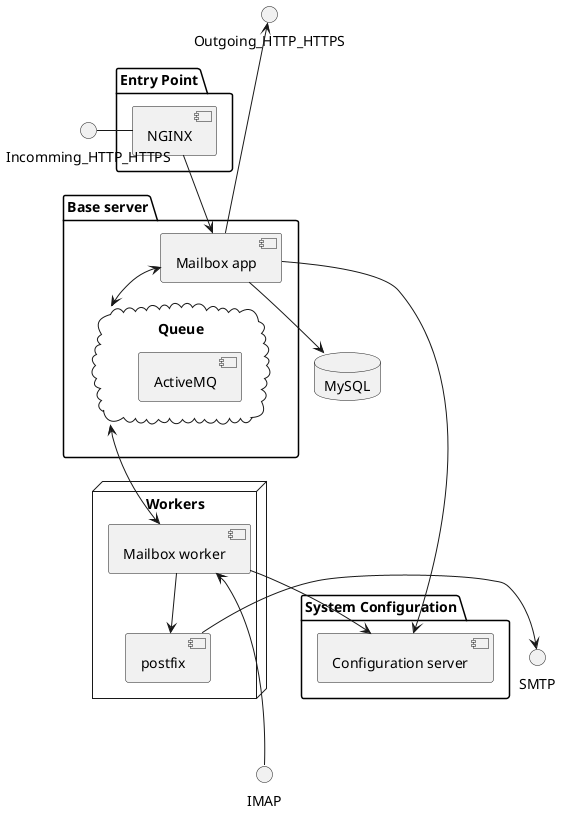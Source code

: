 @startuml

package "System Configuration" {
    [Configuration server]
}
database "MySQL" {
}

package "Entry Point" {
    [NGINX]
}

package "Base server" {
    [NGINX] --> [Mailbox app]
    [Mailbox app]
    [Mailbox app] --> MySQL
    [Mailbox app] <--> Queue
    [Mailbox app] --> [Configuration server]
}

cloud "Queue" {
    [ActiveMQ]
}

node "Workers" {
    Queue <--> [Mailbox worker]
    [Mailbox worker] --> [postfix]
    [Mailbox worker] --> [Configuration server]

}
Incomming_HTTP_HTTPS - [NGINX]
Outgoing_HTTP_HTTPS <--- [Mailbox app]
[Mailbox worker] <--- IMAP
[postfix] -> SMTP
@enduml